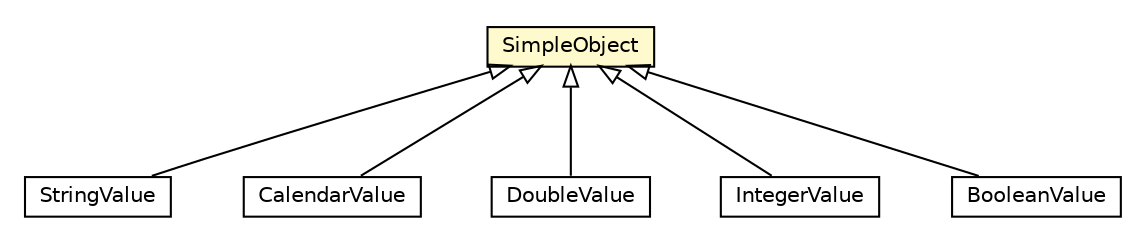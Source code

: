 #!/usr/local/bin/dot
#
# Class diagram 
# Generated by UMLGraph version R5_6-24-gf6e263 (http://www.umlgraph.org/)
#

digraph G {
	edge [fontname="Helvetica",fontsize=10,labelfontname="Helvetica",labelfontsize=10];
	node [fontname="Helvetica",fontsize=10,shape=plaintext];
	nodesep=0.25;
	ranksep=0.5;
	// org.universAAL.tools.ucc.model.jaxb.StringValue
	c101044 [label=<<table title="org.universAAL.tools.ucc.model.jaxb.StringValue" border="0" cellborder="1" cellspacing="0" cellpadding="2" port="p" href="./StringValue.html">
		<tr><td><table border="0" cellspacing="0" cellpadding="1">
<tr><td align="center" balign="center"> StringValue </td></tr>
		</table></td></tr>
		</table>>, URL="./StringValue.html", fontname="Helvetica", fontcolor="black", fontsize=10.0];
	// org.universAAL.tools.ucc.model.jaxb.CalendarValue
	c101048 [label=<<table title="org.universAAL.tools.ucc.model.jaxb.CalendarValue" border="0" cellborder="1" cellspacing="0" cellpadding="2" port="p" href="./CalendarValue.html">
		<tr><td><table border="0" cellspacing="0" cellpadding="1">
<tr><td align="center" balign="center"> CalendarValue </td></tr>
		</table></td></tr>
		</table>>, URL="./CalendarValue.html", fontname="Helvetica", fontcolor="black", fontsize=10.0];
	// org.universAAL.tools.ucc.model.jaxb.DoubleValue
	c101049 [label=<<table title="org.universAAL.tools.ucc.model.jaxb.DoubleValue" border="0" cellborder="1" cellspacing="0" cellpadding="2" port="p" href="./DoubleValue.html">
		<tr><td><table border="0" cellspacing="0" cellpadding="1">
<tr><td align="center" balign="center"> DoubleValue </td></tr>
		</table></td></tr>
		</table>>, URL="./DoubleValue.html", fontname="Helvetica", fontcolor="black", fontsize=10.0];
	// org.universAAL.tools.ucc.model.jaxb.IntegerValue
	c101053 [label=<<table title="org.universAAL.tools.ucc.model.jaxb.IntegerValue" border="0" cellborder="1" cellspacing="0" cellpadding="2" port="p" href="./IntegerValue.html">
		<tr><td><table border="0" cellspacing="0" cellpadding="1">
<tr><td align="center" balign="center"> IntegerValue </td></tr>
		</table></td></tr>
		</table>>, URL="./IntegerValue.html", fontname="Helvetica", fontcolor="black", fontsize=10.0];
	// org.universAAL.tools.ucc.model.jaxb.SimpleObject
	c101054 [label=<<table title="org.universAAL.tools.ucc.model.jaxb.SimpleObject" border="0" cellborder="1" cellspacing="0" cellpadding="2" port="p" bgcolor="lemonChiffon" href="./SimpleObject.html">
		<tr><td><table border="0" cellspacing="0" cellpadding="1">
<tr><td align="center" balign="center"> SimpleObject </td></tr>
		</table></td></tr>
		</table>>, URL="./SimpleObject.html", fontname="Helvetica", fontcolor="black", fontsize=10.0];
	// org.universAAL.tools.ucc.model.jaxb.BooleanValue
	c101055 [label=<<table title="org.universAAL.tools.ucc.model.jaxb.BooleanValue" border="0" cellborder="1" cellspacing="0" cellpadding="2" port="p" href="./BooleanValue.html">
		<tr><td><table border="0" cellspacing="0" cellpadding="1">
<tr><td align="center" balign="center"> BooleanValue </td></tr>
		</table></td></tr>
		</table>>, URL="./BooleanValue.html", fontname="Helvetica", fontcolor="black", fontsize=10.0];
	//org.universAAL.tools.ucc.model.jaxb.StringValue extends org.universAAL.tools.ucc.model.jaxb.SimpleObject
	c101054:p -> c101044:p [dir=back,arrowtail=empty];
	//org.universAAL.tools.ucc.model.jaxb.CalendarValue extends org.universAAL.tools.ucc.model.jaxb.SimpleObject
	c101054:p -> c101048:p [dir=back,arrowtail=empty];
	//org.universAAL.tools.ucc.model.jaxb.DoubleValue extends org.universAAL.tools.ucc.model.jaxb.SimpleObject
	c101054:p -> c101049:p [dir=back,arrowtail=empty];
	//org.universAAL.tools.ucc.model.jaxb.IntegerValue extends org.universAAL.tools.ucc.model.jaxb.SimpleObject
	c101054:p -> c101053:p [dir=back,arrowtail=empty];
	//org.universAAL.tools.ucc.model.jaxb.BooleanValue extends org.universAAL.tools.ucc.model.jaxb.SimpleObject
	c101054:p -> c101055:p [dir=back,arrowtail=empty];
}

